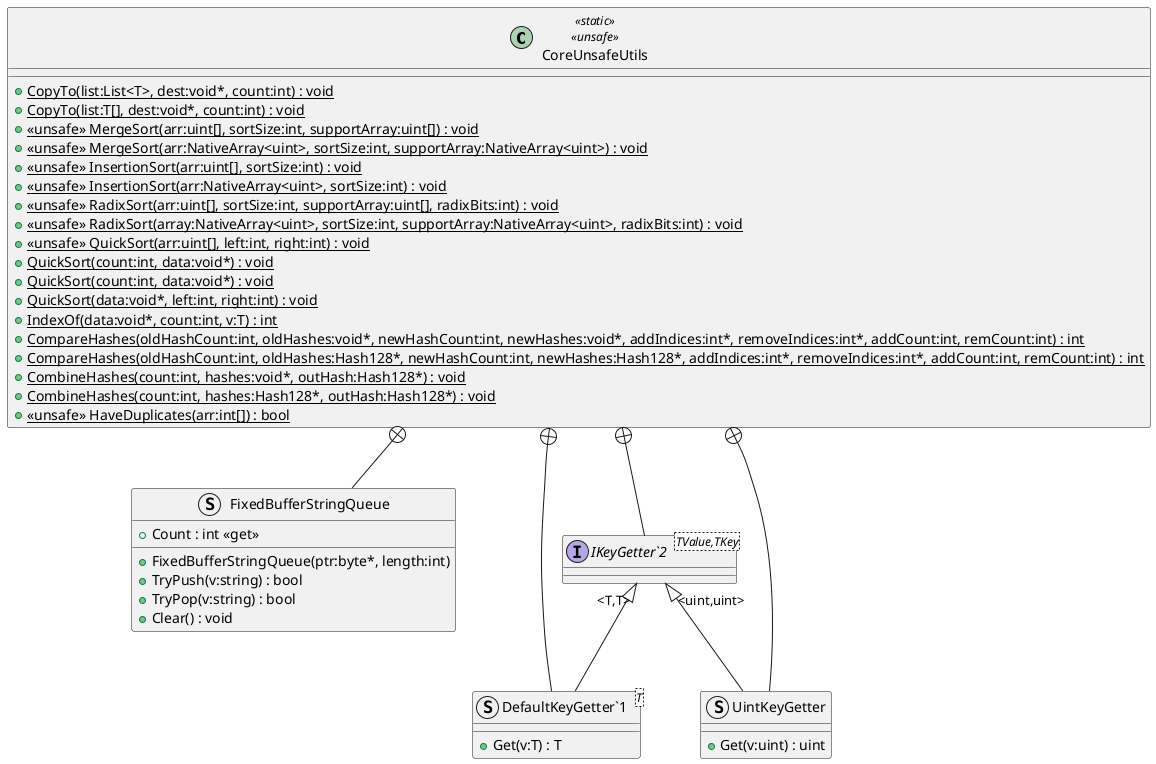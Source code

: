 @startuml
class CoreUnsafeUtils <<static>> <<unsafe>> {
    + {static} CopyTo(list:List<T>, dest:void*, count:int) : void
    + {static} CopyTo(list:T[], dest:void*, count:int) : void
    + {static} <<unsafe>> MergeSort(arr:uint[], sortSize:int, supportArray:uint[]) : void
    + {static} <<unsafe>> MergeSort(arr:NativeArray<uint>, sortSize:int, supportArray:NativeArray<uint>) : void
    + {static} <<unsafe>> InsertionSort(arr:uint[], sortSize:int) : void
    + {static} <<unsafe>> InsertionSort(arr:NativeArray<uint>, sortSize:int) : void
    + {static} <<unsafe>> RadixSort(arr:uint[], sortSize:int, supportArray:uint[], radixBits:int) : void
    + {static} <<unsafe>> RadixSort(array:NativeArray<uint>, sortSize:int, supportArray:NativeArray<uint>, radixBits:int) : void
    + {static} <<unsafe>> QuickSort(arr:uint[], left:int, right:int) : void
    + {static} QuickSort(count:int, data:void*) : void
    + {static} QuickSort(count:int, data:void*) : void
    + {static} QuickSort(data:void*, left:int, right:int) : void
    + {static} IndexOf(data:void*, count:int, v:T) : int
    + {static} CompareHashes(oldHashCount:int, oldHashes:void*, newHashCount:int, newHashes:void*, addIndices:int*, removeIndices:int*, addCount:int, remCount:int) : int
    + {static} CompareHashes(oldHashCount:int, oldHashes:Hash128*, newHashCount:int, newHashes:Hash128*, addIndices:int*, removeIndices:int*, addCount:int, remCount:int) : int
    + {static} CombineHashes(count:int, hashes:void*, outHash:Hash128*) : void
    + {static} CombineHashes(count:int, hashes:Hash128*, outHash:Hash128*) : void
    + {static} <<unsafe>> HaveDuplicates(arr:int[]) : bool
}
struct FixedBufferStringQueue {
    + Count : int <<get>>
    + FixedBufferStringQueue(ptr:byte*, length:int)
    + TryPush(v:string) : bool
    + TryPop(v:string) : bool
    + Clear() : void
}
interface "IKeyGetter`2"<TValue,TKey> {
}
struct "DefaultKeyGetter`1"<T> {
    + Get(v:T) : T
}
struct UintKeyGetter {
    + Get(v:uint) : uint
}
CoreUnsafeUtils +-- FixedBufferStringQueue
CoreUnsafeUtils +-- "IKeyGetter`2"
CoreUnsafeUtils +-- "DefaultKeyGetter`1"
"IKeyGetter`2" "<T,T>" <|-- "DefaultKeyGetter`1"
CoreUnsafeUtils +-- UintKeyGetter
"IKeyGetter`2" "<uint,uint>" <|-- UintKeyGetter
@enduml
